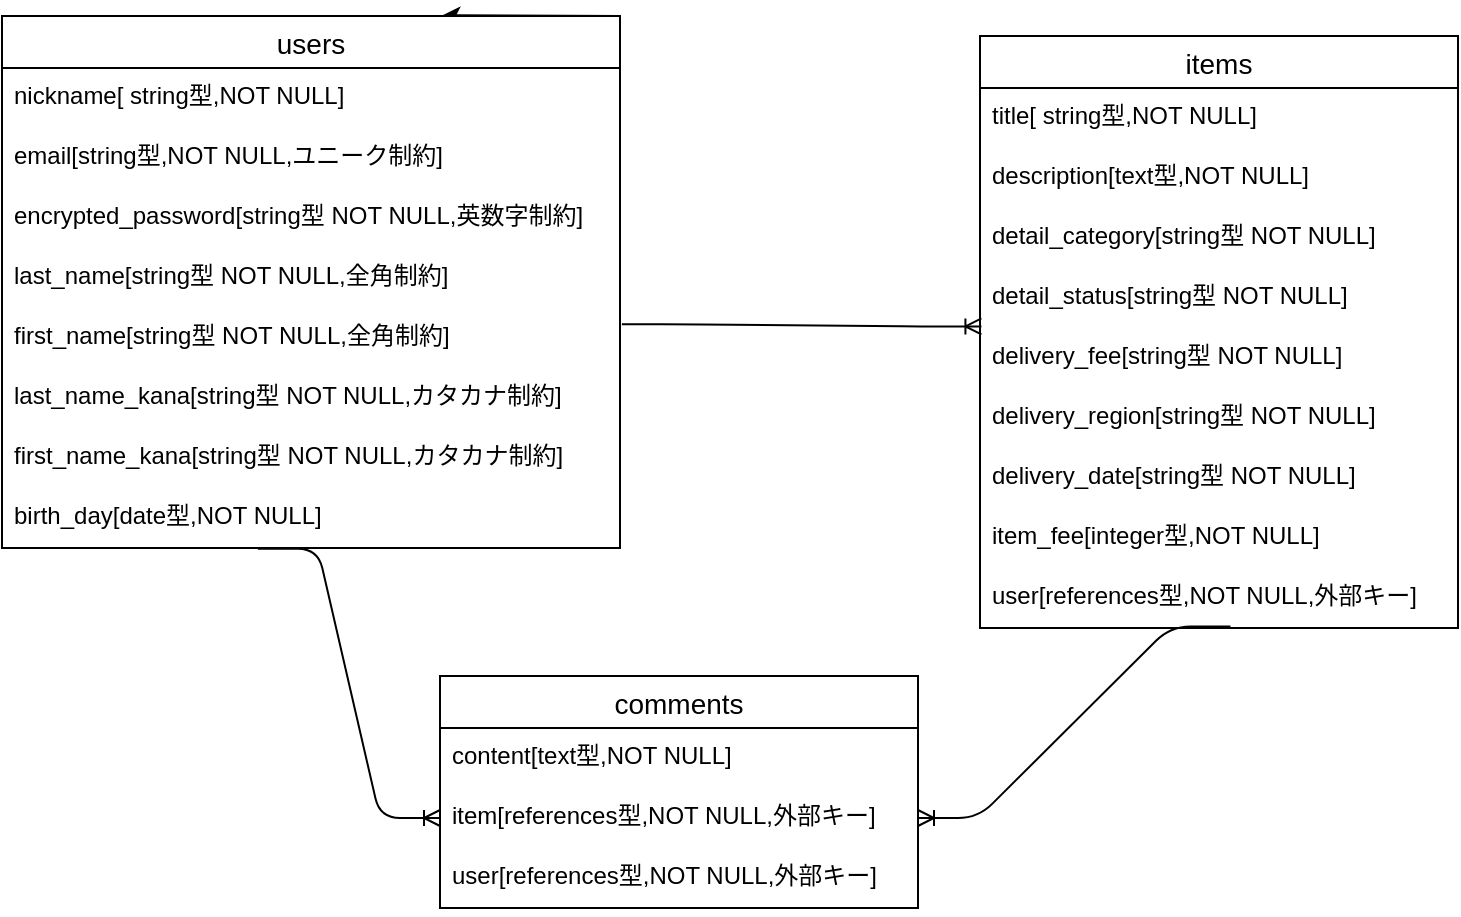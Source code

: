 <mxfile>
    <diagram id="uenwjN5aIzj5IKeVZx4g" name="ページ1">
        <mxGraphModel dx="661" dy="738" grid="1" gridSize="10" guides="1" tooltips="1" connect="1" arrows="1" fold="1" page="1" pageScale="1" pageWidth="827" pageHeight="1169" math="0" shadow="0">
            <root>
                <mxCell id="0"/>
                <mxCell id="1" parent="0"/>
                <mxCell id="67" style="edgeStyle=none;html=1;exitX=1;exitY=0;exitDx=0;exitDy=0;" parent="1" source="2" edge="1">
                    <mxGeometry relative="1" as="geometry">
                        <mxPoint x="261.176" y="179.647" as="targetPoint"/>
                    </mxGeometry>
                </mxCell>
                <mxCell id="2" value="users" style="swimlane;fontStyle=0;childLayout=stackLayout;horizontal=1;startSize=26;horizontalStack=0;resizeParent=1;resizeParentMax=0;resizeLast=0;collapsible=1;marginBottom=0;align=center;fontSize=14;" parent="1" vertex="1">
                    <mxGeometry x="41" y="180" width="309" height="266" as="geometry">
                        <mxRectangle x="50" y="180" width="50" height="26" as="alternateBounds"/>
                    </mxGeometry>
                </mxCell>
                <mxCell id="3" value="nickname[ string型,NOT NULL]" style="text;strokeColor=none;fillColor=none;spacingLeft=4;spacingRight=4;overflow=hidden;rotatable=0;points=[[0,0.5],[1,0.5]];portConstraint=eastwest;fontSize=12;" parent="2" vertex="1">
                    <mxGeometry y="26" width="309" height="30" as="geometry"/>
                </mxCell>
                <mxCell id="5" value="email[string型,NOT NULL,ユニーク制約]" style="text;strokeColor=none;fillColor=none;spacingLeft=4;spacingRight=4;overflow=hidden;rotatable=0;points=[[0,0.5],[1,0.5]];portConstraint=eastwest;fontSize=12;" parent="2" vertex="1">
                    <mxGeometry y="56" width="309" height="30" as="geometry"/>
                </mxCell>
                <mxCell id="64" value="encrypted_password[string型 NOT NULL,英数字制約]" style="text;strokeColor=none;fillColor=none;spacingLeft=4;spacingRight=4;overflow=hidden;rotatable=0;points=[[0,0.5],[1,0.5]];portConstraint=eastwest;fontSize=12;" parent="2" vertex="1">
                    <mxGeometry y="86" width="309" height="30" as="geometry"/>
                </mxCell>
                <mxCell id="61" value="last_name[string型 NOT NULL,全角制約]" style="text;strokeColor=none;fillColor=none;spacingLeft=4;spacingRight=4;overflow=hidden;rotatable=0;points=[[0,0.5],[1,0.5]];portConstraint=eastwest;fontSize=12;" parent="2" vertex="1">
                    <mxGeometry y="116" width="309" height="30" as="geometry"/>
                </mxCell>
                <mxCell id="68" value="first_name[string型 NOT NULL,全角制約]" style="text;strokeColor=none;fillColor=none;spacingLeft=4;spacingRight=4;overflow=hidden;rotatable=0;points=[[0,0.5],[1,0.5]];portConstraint=eastwest;fontSize=12;" parent="2" vertex="1">
                    <mxGeometry y="146" width="309" height="30" as="geometry"/>
                </mxCell>
                <mxCell id="62" value="last_name_kana[string型 NOT NULL,カタカナ制約]" style="text;strokeColor=none;fillColor=none;spacingLeft=4;spacingRight=4;overflow=hidden;rotatable=0;points=[[0,0.5],[1,0.5]];portConstraint=eastwest;fontSize=12;" parent="2" vertex="1">
                    <mxGeometry y="176" width="309" height="30" as="geometry"/>
                </mxCell>
                <mxCell id="69" value="first_name_kana[string型 NOT NULL,カタカナ制約]" style="text;strokeColor=none;fillColor=none;spacingLeft=4;spacingRight=4;overflow=hidden;rotatable=0;points=[[0,0.5],[1,0.5]];portConstraint=eastwest;fontSize=12;" parent="2" vertex="1">
                    <mxGeometry y="206" width="309" height="30" as="geometry"/>
                </mxCell>
                <mxCell id="63" value="birth_day[date型,NOT NULL]" style="text;strokeColor=none;fillColor=none;spacingLeft=4;spacingRight=4;overflow=hidden;rotatable=0;points=[[0,0.5],[1,0.5]];portConstraint=eastwest;fontSize=12;" parent="2" vertex="1">
                    <mxGeometry y="236" width="309" height="30" as="geometry"/>
                </mxCell>
                <mxCell id="70" value="items" style="swimlane;fontStyle=0;childLayout=stackLayout;horizontal=1;startSize=26;horizontalStack=0;resizeParent=1;resizeParentMax=0;resizeLast=0;collapsible=1;marginBottom=0;align=center;fontSize=14;" parent="1" vertex="1">
                    <mxGeometry x="530" y="190" width="239" height="296" as="geometry">
                        <mxRectangle x="50" y="180" width="50" height="26" as="alternateBounds"/>
                    </mxGeometry>
                </mxCell>
                <mxCell id="71" value="title[ string型,NOT NULL]" style="text;strokeColor=none;fillColor=none;spacingLeft=4;spacingRight=4;overflow=hidden;rotatable=0;points=[[0,0.5],[1,0.5]];portConstraint=eastwest;fontSize=12;" parent="70" vertex="1">
                    <mxGeometry y="26" width="239" height="30" as="geometry"/>
                </mxCell>
                <mxCell id="72" value="description[text型,NOT NULL]" style="text;strokeColor=none;fillColor=none;spacingLeft=4;spacingRight=4;overflow=hidden;rotatable=0;points=[[0,0.5],[1,0.5]];portConstraint=eastwest;fontSize=12;" parent="70" vertex="1">
                    <mxGeometry y="56" width="239" height="30" as="geometry"/>
                </mxCell>
                <mxCell id="73" value="detail_category[string型 NOT NULL]" style="text;strokeColor=none;fillColor=none;spacingLeft=4;spacingRight=4;overflow=hidden;rotatable=0;points=[[0,0.5],[1,0.5]];portConstraint=eastwest;fontSize=12;" parent="70" vertex="1">
                    <mxGeometry y="86" width="239" height="30" as="geometry"/>
                </mxCell>
                <mxCell id="74" value="detail_status[string型 NOT NULL]" style="text;strokeColor=none;fillColor=none;spacingLeft=4;spacingRight=4;overflow=hidden;rotatable=0;points=[[0,0.5],[1,0.5]];portConstraint=eastwest;fontSize=12;" parent="70" vertex="1">
                    <mxGeometry y="116" width="239" height="30" as="geometry"/>
                </mxCell>
                <mxCell id="75" value="delivery_fee[string型 NOT NULL]" style="text;strokeColor=none;fillColor=none;spacingLeft=4;spacingRight=4;overflow=hidden;rotatable=0;points=[[0,0.5],[1,0.5]];portConstraint=eastwest;fontSize=12;" parent="70" vertex="1">
                    <mxGeometry y="146" width="239" height="30" as="geometry"/>
                </mxCell>
                <mxCell id="76" value="delivery_region[string型 NOT NULL]" style="text;strokeColor=none;fillColor=none;spacingLeft=4;spacingRight=4;overflow=hidden;rotatable=0;points=[[0,0.5],[1,0.5]];portConstraint=eastwest;fontSize=12;" parent="70" vertex="1">
                    <mxGeometry y="176" width="239" height="30" as="geometry"/>
                </mxCell>
                <mxCell id="77" value="delivery_date[string型 NOT NULL]" style="text;strokeColor=none;fillColor=none;spacingLeft=4;spacingRight=4;overflow=hidden;rotatable=0;points=[[0,0.5],[1,0.5]];portConstraint=eastwest;fontSize=12;" parent="70" vertex="1">
                    <mxGeometry y="206" width="239" height="30" as="geometry"/>
                </mxCell>
                <mxCell id="78" value="item_fee[integer型,NOT NULL]" style="text;strokeColor=none;fillColor=none;spacingLeft=4;spacingRight=4;overflow=hidden;rotatable=0;points=[[0,0.5],[1,0.5]];portConstraint=eastwest;fontSize=12;" parent="70" vertex="1">
                    <mxGeometry y="236" width="239" height="30" as="geometry"/>
                </mxCell>
                <mxCell id="88" value="user[references型,NOT NULL,外部キー]" style="text;strokeColor=none;fillColor=none;spacingLeft=4;spacingRight=4;overflow=hidden;rotatable=0;points=[[0,0.5],[1,0.5]];portConstraint=eastwest;fontSize=12;" parent="70" vertex="1">
                    <mxGeometry y="266" width="239" height="30" as="geometry"/>
                </mxCell>
                <mxCell id="79" value="comments" style="swimlane;fontStyle=0;childLayout=stackLayout;horizontal=1;startSize=26;horizontalStack=0;resizeParent=1;resizeParentMax=0;resizeLast=0;collapsible=1;marginBottom=0;align=center;fontSize=14;" parent="1" vertex="1">
                    <mxGeometry x="260" y="510" width="239" height="116" as="geometry">
                        <mxRectangle x="50" y="180" width="50" height="26" as="alternateBounds"/>
                    </mxGeometry>
                </mxCell>
                <mxCell id="80" value="content[text型,NOT NULL]" style="text;strokeColor=none;fillColor=none;spacingLeft=4;spacingRight=4;overflow=hidden;rotatable=0;points=[[0,0.5],[1,0.5]];portConstraint=eastwest;fontSize=12;" parent="79" vertex="1">
                    <mxGeometry y="26" width="239" height="30" as="geometry"/>
                </mxCell>
                <mxCell id="81" value="item[references型,NOT NULL,外部キー]" style="text;strokeColor=none;fillColor=none;spacingLeft=4;spacingRight=4;overflow=hidden;rotatable=0;points=[[0,0.5],[1,0.5]];portConstraint=eastwest;fontSize=12;" parent="79" vertex="1">
                    <mxGeometry y="56" width="239" height="30" as="geometry"/>
                </mxCell>
                <mxCell id="82" value="user[references型,NOT NULL,外部キー]" style="text;strokeColor=none;fillColor=none;spacingLeft=4;spacingRight=4;overflow=hidden;rotatable=0;points=[[0,0.5],[1,0.5]];portConstraint=eastwest;fontSize=12;" parent="79" vertex="1">
                    <mxGeometry y="86" width="239" height="30" as="geometry"/>
                </mxCell>
                <mxCell id="90" value="" style="edgeStyle=entityRelationEdgeStyle;fontSize=12;html=1;endArrow=ERoneToMany;entryX=0.003;entryY=-0.026;entryDx=0;entryDy=0;entryPerimeter=0;exitX=1.003;exitY=0.27;exitDx=0;exitDy=0;exitPerimeter=0;" parent="1" source="68" target="75" edge="1">
                    <mxGeometry width="100" height="100" relative="1" as="geometry">
                        <mxPoint x="290" y="430" as="sourcePoint"/>
                        <mxPoint x="390" y="330" as="targetPoint"/>
                    </mxGeometry>
                </mxCell>
                <mxCell id="91" value="" style="edgeStyle=entityRelationEdgeStyle;fontSize=12;html=1;endArrow=ERoneToMany;entryX=1;entryY=0.5;entryDx=0;entryDy=0;exitX=0.524;exitY=0.974;exitDx=0;exitDy=0;exitPerimeter=0;" parent="1" source="88" target="81" edge="1">
                    <mxGeometry width="100" height="100" relative="1" as="geometry">
                        <mxPoint x="580" y="590" as="sourcePoint"/>
                        <mxPoint x="680" y="490" as="targetPoint"/>
                    </mxGeometry>
                </mxCell>
                <mxCell id="92" value="" style="edgeStyle=entityRelationEdgeStyle;fontSize=12;html=1;endArrow=ERoneToMany;exitX=0.414;exitY=1.011;exitDx=0;exitDy=0;exitPerimeter=0;entryX=0;entryY=0.5;entryDx=0;entryDy=0;" parent="1" source="63" target="81" edge="1">
                    <mxGeometry width="100" height="100" relative="1" as="geometry">
                        <mxPoint x="160" y="570" as="sourcePoint"/>
                        <mxPoint x="260" y="470" as="targetPoint"/>
                    </mxGeometry>
                </mxCell>
            </root>
        </mxGraphModel>
    </diagram>
</mxfile>